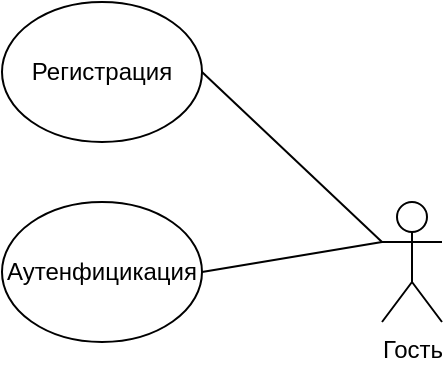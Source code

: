 <mxfile version="21.0.10" type="device"><diagram name="Страница 1" id="eQaSUj42w5KUPCCWLX0x"><mxGraphModel dx="713" dy="424" grid="1" gridSize="10" guides="1" tooltips="1" connect="1" arrows="1" fold="1" page="1" pageScale="1" pageWidth="827" pageHeight="1169" math="0" shadow="0"><root><mxCell id="0"/><mxCell id="1" parent="0"/><mxCell id="-mmT9AWTZ9wt7fnGfKkE-1" value="Гость" style="shape=umlActor;verticalLabelPosition=bottom;verticalAlign=top;html=1;outlineConnect=0;" vertex="1" parent="1"><mxGeometry x="340" y="440" width="30" height="60" as="geometry"/></mxCell><mxCell id="-mmT9AWTZ9wt7fnGfKkE-2" value="Аутенфицикация" style="ellipse;whiteSpace=wrap;html=1;" vertex="1" parent="1"><mxGeometry x="150" y="440" width="100" height="70" as="geometry"/></mxCell><mxCell id="-mmT9AWTZ9wt7fnGfKkE-3" value="Регистрация" style="ellipse;whiteSpace=wrap;html=1;" vertex="1" parent="1"><mxGeometry x="150" y="340" width="100" height="70" as="geometry"/></mxCell><mxCell id="-mmT9AWTZ9wt7fnGfKkE-4" value="" style="endArrow=none;html=1;rounded=0;exitX=1;exitY=0.5;exitDx=0;exitDy=0;entryX=0;entryY=0.333;entryDx=0;entryDy=0;entryPerimeter=0;" edge="1" parent="1" source="-mmT9AWTZ9wt7fnGfKkE-2" target="-mmT9AWTZ9wt7fnGfKkE-1"><mxGeometry width="50" height="50" relative="1" as="geometry"><mxPoint x="330" y="490" as="sourcePoint"/><mxPoint x="380" y="440" as="targetPoint"/></mxGeometry></mxCell><mxCell id="-mmT9AWTZ9wt7fnGfKkE-5" value="" style="endArrow=none;html=1;rounded=0;exitX=1;exitY=0.5;exitDx=0;exitDy=0;" edge="1" parent="1" source="-mmT9AWTZ9wt7fnGfKkE-3"><mxGeometry width="50" height="50" relative="1" as="geometry"><mxPoint x="370" y="520" as="sourcePoint"/><mxPoint x="340" y="460" as="targetPoint"/></mxGeometry></mxCell></root></mxGraphModel></diagram></mxfile>